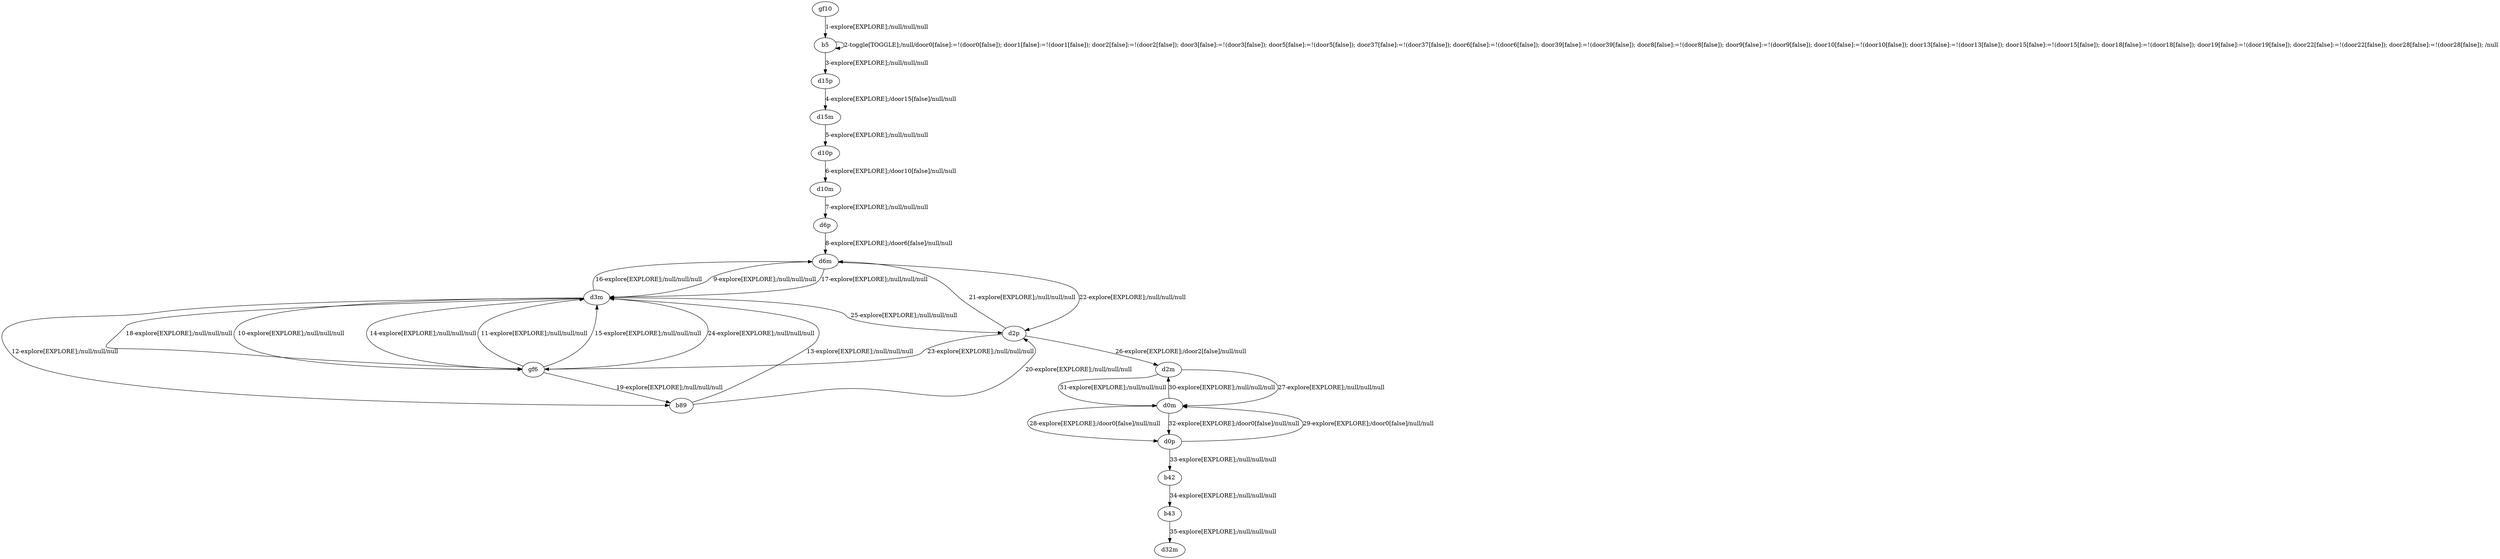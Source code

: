 # Total number of goals covered by this test: 3
# d2p --> d6m
# d6m --> d2p
# d3m --> d6m

digraph g {
"gf10" -> "b5" [label = "1-explore[EXPLORE];/null/null/null"];
"b5" -> "b5" [label = "2-toggle[TOGGLE];/null/door0[false]:=!(door0[false]); door1[false]:=!(door1[false]); door2[false]:=!(door2[false]); door3[false]:=!(door3[false]); door5[false]:=!(door5[false]); door37[false]:=!(door37[false]); door6[false]:=!(door6[false]); door39[false]:=!(door39[false]); door8[false]:=!(door8[false]); door9[false]:=!(door9[false]); door10[false]:=!(door10[false]); door13[false]:=!(door13[false]); door15[false]:=!(door15[false]); door18[false]:=!(door18[false]); door19[false]:=!(door19[false]); door22[false]:=!(door22[false]); door28[false]:=!(door28[false]); /null"];
"b5" -> "d15p" [label = "3-explore[EXPLORE];/null/null/null"];
"d15p" -> "d15m" [label = "4-explore[EXPLORE];/door15[false]/null/null"];
"d15m" -> "d10p" [label = "5-explore[EXPLORE];/null/null/null"];
"d10p" -> "d10m" [label = "6-explore[EXPLORE];/door10[false]/null/null"];
"d10m" -> "d6p" [label = "7-explore[EXPLORE];/null/null/null"];
"d6p" -> "d6m" [label = "8-explore[EXPLORE];/door6[false]/null/null"];
"d6m" -> "d3m" [label = "9-explore[EXPLORE];/null/null/null"];
"d3m" -> "gf6" [label = "10-explore[EXPLORE];/null/null/null"];
"gf6" -> "d3m" [label = "11-explore[EXPLORE];/null/null/null"];
"d3m" -> "b89" [label = "12-explore[EXPLORE];/null/null/null"];
"b89" -> "d3m" [label = "13-explore[EXPLORE];/null/null/null"];
"d3m" -> "gf6" [label = "14-explore[EXPLORE];/null/null/null"];
"gf6" -> "d3m" [label = "15-explore[EXPLORE];/null/null/null"];
"d3m" -> "d6m" [label = "16-explore[EXPLORE];/null/null/null"];
"d6m" -> "d3m" [label = "17-explore[EXPLORE];/null/null/null"];
"d3m" -> "gf6" [label = "18-explore[EXPLORE];/null/null/null"];
"gf6" -> "b89" [label = "19-explore[EXPLORE];/null/null/null"];
"b89" -> "d2p" [label = "20-explore[EXPLORE];/null/null/null"];
"d2p" -> "d6m" [label = "21-explore[EXPLORE];/null/null/null"];
"d6m" -> "d2p" [label = "22-explore[EXPLORE];/null/null/null"];
"d2p" -> "gf6" [label = "23-explore[EXPLORE];/null/null/null"];
"gf6" -> "d3m" [label = "24-explore[EXPLORE];/null/null/null"];
"d3m" -> "d2p" [label = "25-explore[EXPLORE];/null/null/null"];
"d2p" -> "d2m" [label = "26-explore[EXPLORE];/door2[false]/null/null"];
"d2m" -> "d0m" [label = "27-explore[EXPLORE];/null/null/null"];
"d0m" -> "d0p" [label = "28-explore[EXPLORE];/door0[false]/null/null"];
"d0p" -> "d0m" [label = "29-explore[EXPLORE];/door0[false]/null/null"];
"d0m" -> "d2m" [label = "30-explore[EXPLORE];/null/null/null"];
"d2m" -> "d0m" [label = "31-explore[EXPLORE];/null/null/null"];
"d0m" -> "d0p" [label = "32-explore[EXPLORE];/door0[false]/null/null"];
"d0p" -> "b42" [label = "33-explore[EXPLORE];/null/null/null"];
"b42" -> "b43" [label = "34-explore[EXPLORE];/null/null/null"];
"b43" -> "d32m" [label = "35-explore[EXPLORE];/null/null/null"];
}